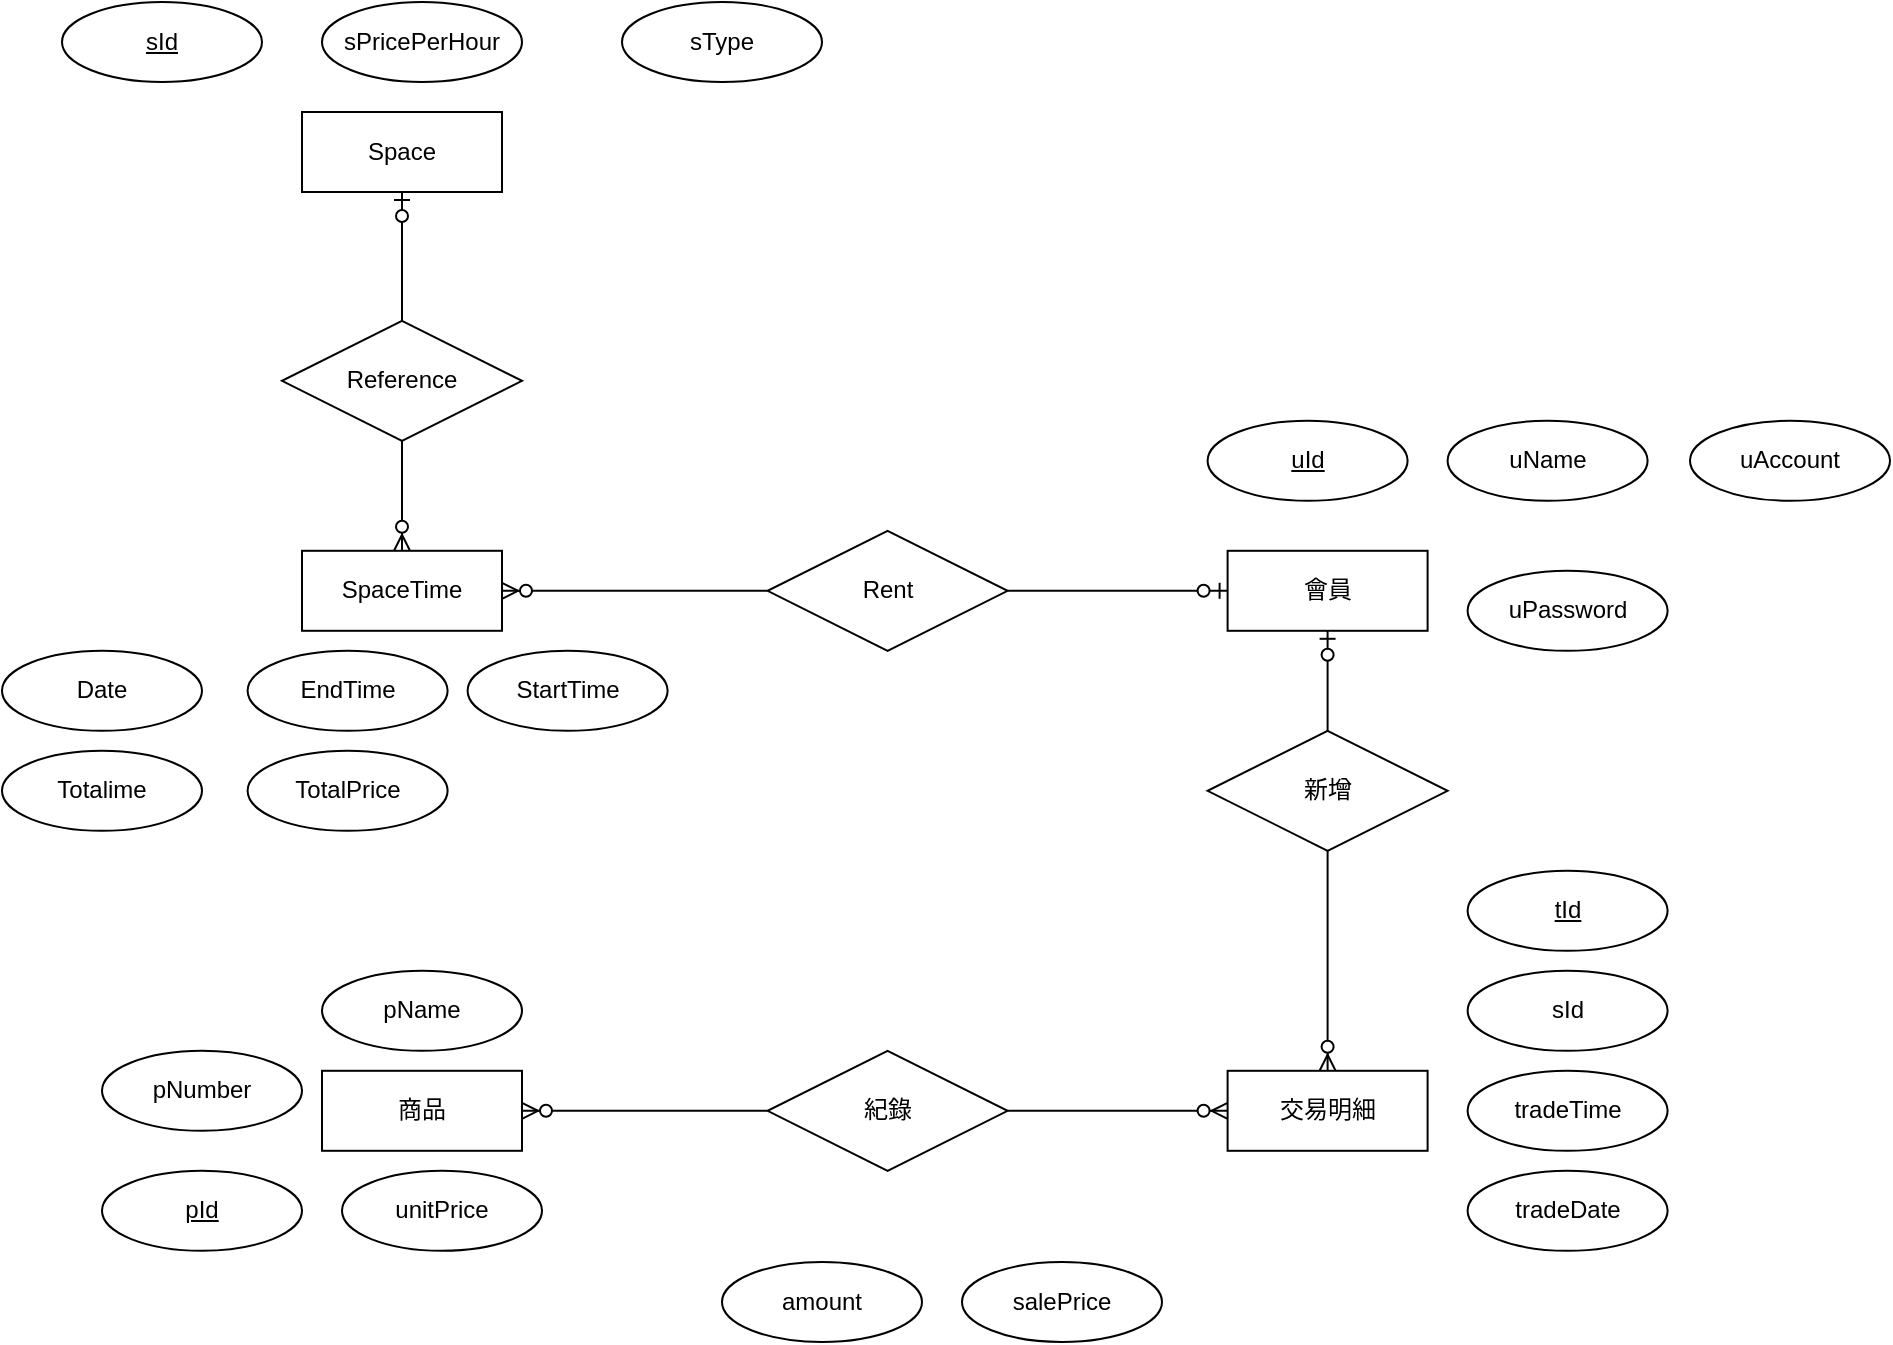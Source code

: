 <mxfile version="14.6.1" type="device" pages="2"><diagram id="7uOVOn8pxdPwHYiMgEIt" name="Page-1"><mxGraphModel dx="2594" dy="711" grid="1" gridSize="10" guides="1" tooltips="1" connect="1" arrows="1" fold="1" page="1" pageScale="1" pageWidth="827" pageHeight="1169" math="0" shadow="0"><root><mxCell id="0"/><mxCell id="1" parent="0"/><mxCell id="dEc3xyqrJsni6U6AlQ8k-4" value="商品" style="whiteSpace=wrap;html=1;align=center;" parent="1" vertex="1"><mxGeometry x="-320.0" y="684.4" width="100" height="40" as="geometry"/></mxCell><mxCell id="dEc3xyqrJsni6U6AlQ8k-5" value="會員" style="whiteSpace=wrap;html=1;align=center;" parent="1" vertex="1"><mxGeometry x="132.8" y="424.4" width="100" height="40" as="geometry"/></mxCell><mxCell id="dEc3xyqrJsni6U6AlQ8k-8" value="" style="edgeStyle=orthogonalEdgeStyle;rounded=0;orthogonalLoop=1;jettySize=auto;html=1;endArrow=ERzeroToOne;endFill=1;" parent="1" source="dEc3xyqrJsni6U6AlQ8k-19" target="dEc3xyqrJsni6U6AlQ8k-5" edge="1"><mxGeometry relative="1" as="geometry"><mxPoint x="182.8" y="514.4" as="sourcePoint"/></mxGeometry></mxCell><mxCell id="dEc3xyqrJsni6U6AlQ8k-9" value="" style="edgeStyle=orthogonalEdgeStyle;rounded=0;orthogonalLoop=1;jettySize=auto;html=1;endArrow=ERzeroToMany;endFill=1;entryX=0.5;entryY=0;entryDx=0;entryDy=0;" parent="1" source="dEc3xyqrJsni6U6AlQ8k-19" target="dEc3xyqrJsni6U6AlQ8k-18" edge="1"><mxGeometry relative="1" as="geometry"><mxPoint x="182.8" y="574.4" as="sourcePoint"/><mxPoint x="182.8" y="624.4" as="targetPoint"/></mxGeometry></mxCell><mxCell id="dEc3xyqrJsni6U6AlQ8k-12" value="" style="edgeStyle=orthogonalEdgeStyle;rounded=0;orthogonalLoop=1;jettySize=auto;html=1;endArrow=ERzeroToMany;endFill=1;entryX=0;entryY=0.5;entryDx=0;entryDy=0;" parent="1" source="dEc3xyqrJsni6U6AlQ8k-14" target="dEc3xyqrJsni6U6AlQ8k-18" edge="1"><mxGeometry relative="1" as="geometry"><mxPoint x="132.8" y="644.4" as="targetPoint"/></mxGeometry></mxCell><mxCell id="dEc3xyqrJsni6U6AlQ8k-13" value="" style="edgeStyle=orthogonalEdgeStyle;rounded=0;orthogonalLoop=1;jettySize=auto;html=1;endArrow=ERzeroToMany;endFill=1;" parent="1" source="dEc3xyqrJsni6U6AlQ8k-14" target="dEc3xyqrJsni6U6AlQ8k-4" edge="1"><mxGeometry relative="1" as="geometry"/></mxCell><mxCell id="dEc3xyqrJsni6U6AlQ8k-14" value="紀錄" style="shape=rhombus;perimeter=rhombusPerimeter;whiteSpace=wrap;html=1;align=center;" parent="1" vertex="1"><mxGeometry x="-97.2" y="674.4" width="120" height="60" as="geometry"/></mxCell><mxCell id="dEc3xyqrJsni6U6AlQ8k-15" value="pId" style="ellipse;whiteSpace=wrap;html=1;align=center;fontStyle=4;" parent="1" vertex="1"><mxGeometry x="-430.0" y="734.4" width="100" height="40" as="geometry"/></mxCell><mxCell id="dEc3xyqrJsni6U6AlQ8k-16" value="pName&lt;span style=&quot;color: rgba(0 , 0 , 0 , 0) ; font-family: monospace ; font-size: 0px&quot;&gt;%3CmxGraphModel%3E%3Croot%3E%3CmxCell%20id%3D%220%22%2F%3E%3CmxCell%20id%3D%221%22%20parent%3D%220%22%2F%3E%3CmxCell%20id%3D%222%22%20value%3D%22pId%22%20style%3D%22ellipse%3BwhiteSpace%3Dwrap%3Bhtml%3D1%3Balign%3Dcenter%3BfontStyle%3D4%3B%22%20vertex%3D%221%22%20parent%3D%221%22%3E%3CmxGeometry%20x%3D%2260%22%20y%3D%22220%22%20width%3D%22100%22%20height%3D%2240%22%20as%3D%22geometry%22%2F%3E%3C%2FmxCell%3E%3C%2Froot%3E%3C%2FmxGraphModel%3E&lt;/span&gt;" style="ellipse;whiteSpace=wrap;html=1;align=center;" parent="1" vertex="1"><mxGeometry x="-320.0" y="634.4" width="100" height="40" as="geometry"/></mxCell><mxCell id="dEc3xyqrJsni6U6AlQ8k-17" value="pNumber" style="ellipse;whiteSpace=wrap;html=1;align=center;" parent="1" vertex="1"><mxGeometry x="-430.0" y="674.4" width="100" height="40" as="geometry"/></mxCell><mxCell id="dEc3xyqrJsni6U6AlQ8k-18" value="交易明細" style="whiteSpace=wrap;html=1;align=center;" parent="1" vertex="1"><mxGeometry x="132.8" y="684.4" width="100" height="40" as="geometry"/></mxCell><mxCell id="dEc3xyqrJsni6U6AlQ8k-19" value="新增" style="shape=rhombus;perimeter=rhombusPerimeter;whiteSpace=wrap;html=1;align=center;" parent="1" vertex="1"><mxGeometry x="122.8" y="514.4" width="120" height="60" as="geometry"/></mxCell><mxCell id="dEc3xyqrJsni6U6AlQ8k-20" value="tId" style="ellipse;whiteSpace=wrap;html=1;align=center;fontStyle=4;" parent="1" vertex="1"><mxGeometry x="252.8" y="584.4" width="100" height="40" as="geometry"/></mxCell><mxCell id="dEc3xyqrJsni6U6AlQ8k-21" value="sId" style="ellipse;whiteSpace=wrap;html=1;align=center;" parent="1" vertex="1"><mxGeometry x="252.8" y="634.4" width="100" height="40" as="geometry"/></mxCell><mxCell id="dEc3xyqrJsni6U6AlQ8k-22" value="uId" style="ellipse;whiteSpace=wrap;html=1;align=center;fontStyle=4;" parent="1" vertex="1"><mxGeometry x="122.8" y="359.4" width="100" height="40" as="geometry"/></mxCell><mxCell id="dEc3xyqrJsni6U6AlQ8k-23" value="uName" style="ellipse;whiteSpace=wrap;html=1;align=center;" parent="1" vertex="1"><mxGeometry x="242.8" y="359.4" width="100" height="40" as="geometry"/></mxCell><mxCell id="dEc3xyqrJsni6U6AlQ8k-24" value="unitPrice" style="ellipse;whiteSpace=wrap;html=1;align=center;" parent="1" vertex="1"><mxGeometry x="-310.0" y="734.4" width="100" height="40" as="geometry"/></mxCell><mxCell id="dEc3xyqrJsni6U6AlQ8k-25" value="salePrice" style="ellipse;whiteSpace=wrap;html=1;align=center;" parent="1" vertex="1"><mxGeometry x="-0.0" y="780.0" width="100" height="40" as="geometry"/></mxCell><mxCell id="dEc3xyqrJsni6U6AlQ8k-26" value="amount" style="ellipse;whiteSpace=wrap;html=1;align=center;" parent="1" vertex="1"><mxGeometry x="-120.0" y="780.0" width="100" height="40" as="geometry"/></mxCell><mxCell id="dEc3xyqrJsni6U6AlQ8k-27" value="SpaceTime" style="whiteSpace=wrap;html=1;align=center;" parent="1" vertex="1"><mxGeometry x="-330.0" y="424.4" width="100" height="40" as="geometry"/></mxCell><mxCell id="dEc3xyqrJsni6U6AlQ8k-28" value="" style="edgeStyle=orthogonalEdgeStyle;rounded=0;orthogonalLoop=1;jettySize=auto;html=1;endArrow=ERzeroToOne;endFill=1;" parent="1" source="dEc3xyqrJsni6U6AlQ8k-30" target="dEc3xyqrJsni6U6AlQ8k-5" edge="1"><mxGeometry relative="1" as="geometry"/></mxCell><mxCell id="dEc3xyqrJsni6U6AlQ8k-29" value="" style="edgeStyle=orthogonalEdgeStyle;rounded=0;orthogonalLoop=1;jettySize=auto;html=1;endArrow=ERzeroToMany;endFill=1;" parent="1" source="dEc3xyqrJsni6U6AlQ8k-30" target="dEc3xyqrJsni6U6AlQ8k-27" edge="1"><mxGeometry relative="1" as="geometry"/></mxCell><mxCell id="dEc3xyqrJsni6U6AlQ8k-30" value="Rent" style="shape=rhombus;perimeter=rhombusPerimeter;whiteSpace=wrap;html=1;align=center;" parent="1" vertex="1"><mxGeometry x="-97.2" y="414.4" width="120" height="60" as="geometry"/></mxCell><mxCell id="dEc3xyqrJsni6U6AlQ8k-36" value="sId" style="ellipse;whiteSpace=wrap;html=1;align=center;fontStyle=4;" parent="1" vertex="1"><mxGeometry x="-450.0" y="150.0" width="100" height="40" as="geometry"/></mxCell><mxCell id="I3R2TyrMvCsEuLBWC6eF-8" value="EndTime" style="ellipse;whiteSpace=wrap;html=1;align=center;" parent="1" vertex="1"><mxGeometry x="-357.2" y="474.4" width="100" height="40" as="geometry"/></mxCell><mxCell id="I3R2TyrMvCsEuLBWC6eF-9" value="StartTime" style="ellipse;whiteSpace=wrap;html=1;align=center;" parent="1" vertex="1"><mxGeometry x="-247.2" y="474.4" width="100" height="40" as="geometry"/></mxCell><mxCell id="I3R2TyrMvCsEuLBWC6eF-10" value="TotalPrice" style="ellipse;whiteSpace=wrap;html=1;align=center;" parent="1" vertex="1"><mxGeometry x="-357.2" y="524.4" width="100" height="40" as="geometry"/></mxCell><mxCell id="Ksoj2WrB5v9vIey5neBO-1" value="Space" style="whiteSpace=wrap;html=1;align=center;" parent="1" vertex="1"><mxGeometry x="-330" y="205" width="100" height="40" as="geometry"/></mxCell><mxCell id="Ksoj2WrB5v9vIey5neBO-4" value="" style="edgeStyle=orthogonalEdgeStyle;rounded=0;orthogonalLoop=1;jettySize=auto;html=1;endArrow=ERzeroToMany;endFill=1;" parent="1" source="Ksoj2WrB5v9vIey5neBO-3" target="dEc3xyqrJsni6U6AlQ8k-27" edge="1"><mxGeometry relative="1" as="geometry"/></mxCell><mxCell id="Ksoj2WrB5v9vIey5neBO-5" value="" style="edgeStyle=orthogonalEdgeStyle;rounded=0;orthogonalLoop=1;jettySize=auto;html=1;endArrow=ERzeroToOne;endFill=1;" parent="1" source="Ksoj2WrB5v9vIey5neBO-3" target="Ksoj2WrB5v9vIey5neBO-1" edge="1"><mxGeometry relative="1" as="geometry"/></mxCell><mxCell id="Ksoj2WrB5v9vIey5neBO-3" value="Reference" style="shape=rhombus;perimeter=rhombusPerimeter;whiteSpace=wrap;html=1;align=center;" parent="1" vertex="1"><mxGeometry x="-340" y="309.4" width="120" height="60" as="geometry"/></mxCell><mxCell id="Ksoj2WrB5v9vIey5neBO-9" value="sPricePerHour" style="ellipse;whiteSpace=wrap;html=1;align=center;" parent="1" vertex="1"><mxGeometry x="-320.0" y="150.0" width="100" height="40" as="geometry"/></mxCell><mxCell id="Ksoj2WrB5v9vIey5neBO-10" value="sType" style="ellipse;whiteSpace=wrap;html=1;align=center;" parent="1" vertex="1"><mxGeometry x="-170.0" y="150.0" width="100" height="40" as="geometry"/></mxCell><mxCell id="Ksoj2WrB5v9vIey5neBO-11" style="edgeStyle=orthogonalEdgeStyle;rounded=0;orthogonalLoop=1;jettySize=auto;html=1;exitX=0.5;exitY=1;exitDx=0;exitDy=0;endArrow=ERoneToMany;endFill=0;" parent="1" source="Ksoj2WrB5v9vIey5neBO-10" target="Ksoj2WrB5v9vIey5neBO-10" edge="1"><mxGeometry relative="1" as="geometry"/></mxCell><mxCell id="63ikCfxkVLBz5iPcAXIH-1" value="tradeTime&lt;span style=&quot;color: rgba(0 , 0 , 0 , 0) ; font-family: monospace ; font-size: 0px&quot;&gt;%3CmxGraphModel%3E%3Croot%3E%3CmxCell%20id%3D%220%22%2F%3E%3CmxCell%20id%3D%221%22%20parent%3D%220%22%2F%3E%3CmxCell%20id%3D%222%22%20value%3D%22oNumber%22%20style%3D%22ellipse%3BwhiteSpace%3Dwrap%3Bhtml%3D1%3Balign%3Dcenter%3B%22%20vertex%3D%221%22%20parent%3D%221%22%3E%3CmxGeometry%20x%3D%22252.8%22%20y%3D%22644.4%22%20width%3D%22100%22%20height%3D%2240%22%20as%3D%22geometry%22%2F%3E%3C%2FmxCell%3E%3C%2Froot%3E%3C%2FmxGraphModel%3E&lt;/span&gt;" style="ellipse;whiteSpace=wrap;html=1;align=center;" vertex="1" parent="1"><mxGeometry x="252.8" y="684.4" width="100" height="40" as="geometry"/></mxCell><mxCell id="63ikCfxkVLBz5iPcAXIH-2" value="tradeDate" style="ellipse;whiteSpace=wrap;html=1;align=center;" vertex="1" parent="1"><mxGeometry x="252.8" y="734.4" width="100" height="40" as="geometry"/></mxCell><mxCell id="SB9uiWI9mcBx2eE5aRDN-2" value="Totalime" style="ellipse;whiteSpace=wrap;html=1;align=center;" vertex="1" parent="1"><mxGeometry x="-480.0" y="524.4" width="100" height="40" as="geometry"/></mxCell><mxCell id="SB9uiWI9mcBx2eE5aRDN-3" value="Date" style="ellipse;whiteSpace=wrap;html=1;align=center;" vertex="1" parent="1"><mxGeometry x="-480.0" y="474.4" width="100" height="40" as="geometry"/></mxCell><mxCell id="SB9uiWI9mcBx2eE5aRDN-4" style="edgeStyle=orthogonalEdgeStyle;rounded=0;orthogonalLoop=1;jettySize=auto;html=1;exitX=0.5;exitY=1;exitDx=0;exitDy=0;" edge="1" parent="1" source="dEc3xyqrJsni6U6AlQ8k-16" target="dEc3xyqrJsni6U6AlQ8k-16"><mxGeometry relative="1" as="geometry"/></mxCell><mxCell id="SB9uiWI9mcBx2eE5aRDN-5" value="uAccount" style="ellipse;whiteSpace=wrap;html=1;align=center;" vertex="1" parent="1"><mxGeometry x="364.0" y="359.4" width="100" height="40" as="geometry"/></mxCell><mxCell id="SB9uiWI9mcBx2eE5aRDN-6" value="uPassword" style="ellipse;whiteSpace=wrap;html=1;align=center;" vertex="1" parent="1"><mxGeometry x="252.8" y="434.4" width="100" height="40" as="geometry"/></mxCell></root></mxGraphModel></diagram><diagram name="Page-2" id="WUnMcUaGsn9I9XPXSkTl"><mxGraphModel dx="3421" dy="711" grid="1" gridSize="10" guides="1" tooltips="1" connect="1" arrows="1" fold="1" page="1" pageScale="1" pageWidth="827" pageHeight="1169" math="0" shadow="0"><root><mxCell id="Irt1fuMgeFl2EfF3wDxZ-0"/><mxCell id="Irt1fuMgeFl2EfF3wDxZ-1" parent="Irt1fuMgeFl2EfF3wDxZ-0"/><mxCell id="sW9dUTmGVEVV_ZXtgeGa-14" value="Product" style="shape=table;startSize=30;container=1;collapsible=1;childLayout=tableLayout;fixedRows=1;rowLines=0;fontStyle=1;align=center;resizeLast=1;" parent="Irt1fuMgeFl2EfF3wDxZ-1" vertex="1"><mxGeometry x="-120" y="390" width="180" height="160" as="geometry"/></mxCell><mxCell id="sW9dUTmGVEVV_ZXtgeGa-15" value="" style="shape=partialRectangle;collapsible=0;dropTarget=0;pointerEvents=0;fillColor=none;top=0;left=0;bottom=1;right=0;points=[[0,0.5],[1,0.5]];portConstraint=eastwest;" parent="sW9dUTmGVEVV_ZXtgeGa-14" vertex="1"><mxGeometry y="30" width="180" height="30" as="geometry"/></mxCell><mxCell id="sW9dUTmGVEVV_ZXtgeGa-16" value="PK" style="shape=partialRectangle;connectable=0;fillColor=none;top=0;left=0;bottom=0;right=0;fontStyle=1;overflow=hidden;" parent="sW9dUTmGVEVV_ZXtgeGa-15" vertex="1"><mxGeometry width="30" height="30" as="geometry"/></mxCell><mxCell id="sW9dUTmGVEVV_ZXtgeGa-17" value="pId" style="shape=partialRectangle;connectable=0;fillColor=none;top=0;left=0;bottom=0;right=0;align=left;spacingLeft=6;fontStyle=5;overflow=hidden;" parent="sW9dUTmGVEVV_ZXtgeGa-15" vertex="1"><mxGeometry x="30" width="150" height="30" as="geometry"/></mxCell><mxCell id="sW9dUTmGVEVV_ZXtgeGa-18" value="" style="shape=partialRectangle;collapsible=0;dropTarget=0;pointerEvents=0;fillColor=none;top=0;left=0;bottom=0;right=0;points=[[0,0.5],[1,0.5]];portConstraint=eastwest;" parent="sW9dUTmGVEVV_ZXtgeGa-14" vertex="1"><mxGeometry y="60" width="180" height="30" as="geometry"/></mxCell><mxCell id="sW9dUTmGVEVV_ZXtgeGa-19" value="" style="shape=partialRectangle;connectable=0;fillColor=none;top=0;left=0;bottom=0;right=0;editable=1;overflow=hidden;" parent="sW9dUTmGVEVV_ZXtgeGa-18" vertex="1"><mxGeometry width="30" height="30" as="geometry"/></mxCell><mxCell id="sW9dUTmGVEVV_ZXtgeGa-20" value="pName" style="shape=partialRectangle;connectable=0;fillColor=none;top=0;left=0;bottom=0;right=0;align=left;spacingLeft=6;overflow=hidden;" parent="sW9dUTmGVEVV_ZXtgeGa-18" vertex="1"><mxGeometry x="30" width="150" height="30" as="geometry"/></mxCell><mxCell id="sW9dUTmGVEVV_ZXtgeGa-21" value="" style="shape=partialRectangle;collapsible=0;dropTarget=0;pointerEvents=0;fillColor=none;top=0;left=0;bottom=0;right=0;points=[[0,0.5],[1,0.5]];portConstraint=eastwest;" parent="sW9dUTmGVEVV_ZXtgeGa-14" vertex="1"><mxGeometry y="90" width="180" height="30" as="geometry"/></mxCell><mxCell id="sW9dUTmGVEVV_ZXtgeGa-22" value="" style="shape=partialRectangle;connectable=0;fillColor=none;top=0;left=0;bottom=0;right=0;editable=1;overflow=hidden;" parent="sW9dUTmGVEVV_ZXtgeGa-21" vertex="1"><mxGeometry width="30" height="30" as="geometry"/></mxCell><mxCell id="sW9dUTmGVEVV_ZXtgeGa-23" value="pNumber" style="shape=partialRectangle;connectable=0;fillColor=none;top=0;left=0;bottom=0;right=0;align=left;spacingLeft=6;overflow=hidden;" parent="sW9dUTmGVEVV_ZXtgeGa-21" vertex="1"><mxGeometry x="30" width="150" height="30" as="geometry"/></mxCell><mxCell id="sW9dUTmGVEVV_ZXtgeGa-24" value="" style="shape=partialRectangle;collapsible=0;dropTarget=0;pointerEvents=0;fillColor=none;top=0;left=0;bottom=0;right=0;points=[[0,0.5],[1,0.5]];portConstraint=eastwest;" parent="sW9dUTmGVEVV_ZXtgeGa-14" vertex="1"><mxGeometry y="120" width="180" height="30" as="geometry"/></mxCell><mxCell id="sW9dUTmGVEVV_ZXtgeGa-25" value="" style="shape=partialRectangle;connectable=0;fillColor=none;top=0;left=0;bottom=0;right=0;editable=1;overflow=hidden;" parent="sW9dUTmGVEVV_ZXtgeGa-24" vertex="1"><mxGeometry width="30" height="30" as="geometry"/></mxCell><mxCell id="sW9dUTmGVEVV_ZXtgeGa-26" value="unitPrice" style="shape=partialRectangle;connectable=0;fillColor=none;top=0;left=0;bottom=0;right=0;align=left;spacingLeft=6;overflow=hidden;" parent="sW9dUTmGVEVV_ZXtgeGa-24" vertex="1"><mxGeometry x="30" width="150" height="30" as="geometry"/></mxCell><mxCell id="HRaL9Z6s8yM-2jvrN3WI-0" value="User" style="shape=table;startSize=30;container=1;collapsible=1;childLayout=tableLayout;fixedRows=1;rowLines=0;fontStyle=1;align=center;resizeLast=1;" parent="Irt1fuMgeFl2EfF3wDxZ-1" vertex="1"><mxGeometry x="-410" y="30" width="180" height="160" as="geometry"/></mxCell><mxCell id="HRaL9Z6s8yM-2jvrN3WI-1" value="" style="shape=partialRectangle;collapsible=0;dropTarget=0;pointerEvents=0;fillColor=none;top=0;left=0;bottom=1;right=0;points=[[0,0.5],[1,0.5]];portConstraint=eastwest;" parent="HRaL9Z6s8yM-2jvrN3WI-0" vertex="1"><mxGeometry y="30" width="180" height="30" as="geometry"/></mxCell><mxCell id="HRaL9Z6s8yM-2jvrN3WI-2" value="PK" style="shape=partialRectangle;connectable=0;fillColor=none;top=0;left=0;bottom=0;right=0;fontStyle=1;overflow=hidden;" parent="HRaL9Z6s8yM-2jvrN3WI-1" vertex="1"><mxGeometry width="30" height="30" as="geometry"/></mxCell><mxCell id="HRaL9Z6s8yM-2jvrN3WI-3" value="uId" style="shape=partialRectangle;connectable=0;fillColor=none;top=0;left=0;bottom=0;right=0;align=left;spacingLeft=6;fontStyle=5;overflow=hidden;" parent="HRaL9Z6s8yM-2jvrN3WI-1" vertex="1"><mxGeometry x="30" width="150" height="30" as="geometry"/></mxCell><mxCell id="HRaL9Z6s8yM-2jvrN3WI-4" value="" style="shape=partialRectangle;collapsible=0;dropTarget=0;pointerEvents=0;fillColor=none;top=0;left=0;bottom=0;right=0;points=[[0,0.5],[1,0.5]];portConstraint=eastwest;" parent="HRaL9Z6s8yM-2jvrN3WI-0" vertex="1"><mxGeometry y="60" width="180" height="30" as="geometry"/></mxCell><mxCell id="HRaL9Z6s8yM-2jvrN3WI-5" value="" style="shape=partialRectangle;connectable=0;fillColor=none;top=0;left=0;bottom=0;right=0;editable=1;overflow=hidden;" parent="HRaL9Z6s8yM-2jvrN3WI-4" vertex="1"><mxGeometry width="30" height="30" as="geometry"/></mxCell><mxCell id="HRaL9Z6s8yM-2jvrN3WI-6" value="uName" style="shape=partialRectangle;connectable=0;fillColor=none;top=0;left=0;bottom=0;right=0;align=left;spacingLeft=6;overflow=hidden;" parent="HRaL9Z6s8yM-2jvrN3WI-4" vertex="1"><mxGeometry x="30" width="150" height="30" as="geometry"/></mxCell><mxCell id="HRaL9Z6s8yM-2jvrN3WI-7" value="" style="shape=partialRectangle;collapsible=0;dropTarget=0;pointerEvents=0;fillColor=none;top=0;left=0;bottom=0;right=0;points=[[0,0.5],[1,0.5]];portConstraint=eastwest;" parent="HRaL9Z6s8yM-2jvrN3WI-0" vertex="1"><mxGeometry y="90" width="180" height="30" as="geometry"/></mxCell><mxCell id="HRaL9Z6s8yM-2jvrN3WI-8" value="" style="shape=partialRectangle;connectable=0;fillColor=none;top=0;left=0;bottom=0;right=0;editable=1;overflow=hidden;" parent="HRaL9Z6s8yM-2jvrN3WI-7" vertex="1"><mxGeometry width="30" height="30" as="geometry"/></mxCell><mxCell id="HRaL9Z6s8yM-2jvrN3WI-9" value="" style="shape=partialRectangle;connectable=0;fillColor=none;top=0;left=0;bottom=0;right=0;align=left;spacingLeft=6;overflow=hidden;" parent="HRaL9Z6s8yM-2jvrN3WI-7" vertex="1"><mxGeometry x="30" width="150" height="30" as="geometry"/></mxCell><mxCell id="HRaL9Z6s8yM-2jvrN3WI-10" value="" style="shape=partialRectangle;collapsible=0;dropTarget=0;pointerEvents=0;fillColor=none;top=0;left=0;bottom=0;right=0;points=[[0,0.5],[1,0.5]];portConstraint=eastwest;" parent="HRaL9Z6s8yM-2jvrN3WI-0" vertex="1"><mxGeometry y="120" width="180" height="30" as="geometry"/></mxCell><mxCell id="HRaL9Z6s8yM-2jvrN3WI-11" value="" style="shape=partialRectangle;connectable=0;fillColor=none;top=0;left=0;bottom=0;right=0;editable=1;overflow=hidden;" parent="HRaL9Z6s8yM-2jvrN3WI-10" vertex="1"><mxGeometry width="30" height="30" as="geometry"/></mxCell><mxCell id="HRaL9Z6s8yM-2jvrN3WI-12" value="" style="shape=partialRectangle;connectable=0;fillColor=none;top=0;left=0;bottom=0;right=0;align=left;spacingLeft=6;overflow=hidden;" parent="HRaL9Z6s8yM-2jvrN3WI-10" vertex="1"><mxGeometry x="30" width="150" height="30" as="geometry"/></mxCell><mxCell id="TzzDAFInonCKMVKo5Ica-0" value="Record" style="shape=table;startSize=30;container=1;collapsible=1;childLayout=tableLayout;fixedRows=1;rowLines=0;fontStyle=1;align=center;resizeLast=1;" parent="Irt1fuMgeFl2EfF3wDxZ-1" vertex="1"><mxGeometry x="-90" y="50" width="180" height="250" as="geometry"/></mxCell><mxCell id="kJINS_Gc1oIIGLEXQ00x-0" value="" style="shape=partialRectangle;collapsible=0;dropTarget=0;pointerEvents=0;fillColor=none;top=0;left=0;bottom=1;right=0;points=[[0,0.5],[1,0.5]];portConstraint=eastwest;" parent="TzzDAFInonCKMVKo5Ica-0" vertex="1"><mxGeometry y="30" width="180" height="30" as="geometry"/></mxCell><mxCell id="kJINS_Gc1oIIGLEXQ00x-1" value="PK" style="shape=partialRectangle;connectable=0;fillColor=none;top=0;left=0;bottom=0;right=0;fontStyle=1;overflow=hidden;" parent="kJINS_Gc1oIIGLEXQ00x-0" vertex="1"><mxGeometry width="30" height="30" as="geometry"/></mxCell><mxCell id="kJINS_Gc1oIIGLEXQ00x-2" value="tId" style="shape=partialRectangle;connectable=0;fillColor=none;top=0;left=0;bottom=0;right=0;align=left;spacingLeft=6;fontStyle=5;overflow=hidden;" parent="kJINS_Gc1oIIGLEXQ00x-0" vertex="1"><mxGeometry x="30" width="150" height="30" as="geometry"/></mxCell><mxCell id="Gaf7iPl2dzxdkrJzHgWv-41" value="" style="shape=partialRectangle;collapsible=0;dropTarget=0;pointerEvents=0;fillColor=none;top=0;left=0;bottom=1;right=0;points=[[0,0.5],[1,0.5]];portConstraint=eastwest;" parent="TzzDAFInonCKMVKo5Ica-0" vertex="1"><mxGeometry y="60" width="180" height="30" as="geometry"/></mxCell><mxCell id="Gaf7iPl2dzxdkrJzHgWv-42" value="PK" style="shape=partialRectangle;connectable=0;fillColor=none;top=0;left=0;bottom=0;right=0;fontStyle=1;overflow=hidden;" parent="Gaf7iPl2dzxdkrJzHgWv-41" vertex="1"><mxGeometry width="30" height="30" as="geometry"/></mxCell><mxCell id="Gaf7iPl2dzxdkrJzHgWv-43" value="pId" style="shape=partialRectangle;connectable=0;fillColor=none;top=0;left=0;bottom=0;right=0;align=left;spacingLeft=6;fontStyle=5;overflow=hidden;" parent="Gaf7iPl2dzxdkrJzHgWv-41" vertex="1"><mxGeometry x="30" width="150" height="30" as="geometry"/></mxCell><mxCell id="TzzDAFInonCKMVKo5Ica-4" value="" style="shape=partialRectangle;collapsible=0;dropTarget=0;pointerEvents=0;fillColor=none;top=0;left=0;bottom=0;right=0;points=[[0,0.5],[1,0.5]];portConstraint=eastwest;" parent="TzzDAFInonCKMVKo5Ica-0" vertex="1"><mxGeometry y="90" width="180" height="30" as="geometry"/></mxCell><mxCell id="TzzDAFInonCKMVKo5Ica-5" value="" style="shape=partialRectangle;connectable=0;fillColor=none;top=0;left=0;bottom=0;right=0;editable=1;overflow=hidden;" parent="TzzDAFInonCKMVKo5Ica-4" vertex="1"><mxGeometry width="30" height="30" as="geometry"/></mxCell><mxCell id="TzzDAFInonCKMVKo5Ica-6" value="amount" style="shape=partialRectangle;connectable=0;fillColor=none;top=0;left=0;bottom=0;right=0;align=left;spacingLeft=6;overflow=hidden;" parent="TzzDAFInonCKMVKo5Ica-4" vertex="1"><mxGeometry x="30" width="150" height="30" as="geometry"/></mxCell><mxCell id="PmChSc-_DsaNXFazv6Ym-0" value="" style="shape=partialRectangle;collapsible=0;dropTarget=0;pointerEvents=0;fillColor=none;top=0;left=0;bottom=0;right=0;points=[[0,0.5],[1,0.5]];portConstraint=eastwest;" parent="TzzDAFInonCKMVKo5Ica-0" vertex="1"><mxGeometry y="120" width="180" height="30" as="geometry"/></mxCell><mxCell id="PmChSc-_DsaNXFazv6Ym-1" value="" style="shape=partialRectangle;connectable=0;fillColor=none;top=0;left=0;bottom=0;right=0;editable=1;overflow=hidden;" parent="PmChSc-_DsaNXFazv6Ym-0" vertex="1"><mxGeometry width="30" height="30" as="geometry"/></mxCell><mxCell id="PmChSc-_DsaNXFazv6Ym-2" value="salePrice" style="shape=partialRectangle;connectable=0;fillColor=none;top=0;left=0;bottom=0;right=0;align=left;spacingLeft=6;overflow=hidden;" parent="PmChSc-_DsaNXFazv6Ym-0" vertex="1"><mxGeometry x="30" width="150" height="30" as="geometry"/></mxCell><mxCell id="3J4iua58hS5E0ojxm-7U-0" value="" style="shape=partialRectangle;collapsible=0;dropTarget=0;pointerEvents=0;fillColor=none;top=0;left=0;bottom=0;right=0;points=[[0,0.5],[1,0.5]];portConstraint=eastwest;" parent="TzzDAFInonCKMVKo5Ica-0" vertex="1"><mxGeometry y="150" width="180" height="30" as="geometry"/></mxCell><mxCell id="3J4iua58hS5E0ojxm-7U-1" value="" style="shape=partialRectangle;connectable=0;fillColor=none;top=0;left=0;bottom=0;right=0;editable=1;overflow=hidden;" parent="3J4iua58hS5E0ojxm-7U-0" vertex="1"><mxGeometry width="30" height="30" as="geometry"/></mxCell><mxCell id="3J4iua58hS5E0ojxm-7U-2" value="" style="shape=partialRectangle;connectable=0;fillColor=none;top=0;left=0;bottom=0;right=0;align=left;spacingLeft=6;overflow=hidden;" parent="3J4iua58hS5E0ojxm-7U-0" vertex="1"><mxGeometry x="30" width="150" height="30" as="geometry"/></mxCell><mxCell id="TzzDAFInonCKMVKo5Ica-7" value="" style="shape=partialRectangle;collapsible=0;dropTarget=0;pointerEvents=0;fillColor=none;top=0;left=0;bottom=0;right=0;points=[[0,0.5],[1,0.5]];portConstraint=eastwest;" parent="TzzDAFInonCKMVKo5Ica-0" vertex="1"><mxGeometry y="180" width="180" height="30" as="geometry"/></mxCell><mxCell id="TzzDAFInonCKMVKo5Ica-8" value="" style="shape=partialRectangle;connectable=0;fillColor=none;top=0;left=0;bottom=0;right=0;editable=1;overflow=hidden;" parent="TzzDAFInonCKMVKo5Ica-7" vertex="1"><mxGeometry width="30" height="30" as="geometry"/></mxCell><mxCell id="TzzDAFInonCKMVKo5Ica-9" value="" style="shape=partialRectangle;connectable=0;fillColor=none;top=0;left=0;bottom=0;right=0;align=left;spacingLeft=6;overflow=hidden;" parent="TzzDAFInonCKMVKo5Ica-7" vertex="1"><mxGeometry x="30" width="150" height="30" as="geometry"/></mxCell><mxCell id="TzzDAFInonCKMVKo5Ica-10" value="" style="shape=partialRectangle;collapsible=0;dropTarget=0;pointerEvents=0;fillColor=none;top=0;left=0;bottom=0;right=0;points=[[0,0.5],[1,0.5]];portConstraint=eastwest;" parent="TzzDAFInonCKMVKo5Ica-0" vertex="1"><mxGeometry y="210" width="180" height="30" as="geometry"/></mxCell><mxCell id="TzzDAFInonCKMVKo5Ica-11" value="" style="shape=partialRectangle;connectable=0;fillColor=none;top=0;left=0;bottom=0;right=0;editable=1;overflow=hidden;" parent="TzzDAFInonCKMVKo5Ica-10" vertex="1"><mxGeometry width="30" height="30" as="geometry"/></mxCell><mxCell id="TzzDAFInonCKMVKo5Ica-12" value="" style="shape=partialRectangle;connectable=0;fillColor=none;top=0;left=0;bottom=0;right=0;align=left;spacingLeft=6;overflow=hidden;" parent="TzzDAFInonCKMVKo5Ica-10" vertex="1"><mxGeometry x="30" width="150" height="30" as="geometry"/></mxCell><mxCell id="vUQFU3wp7XYhKlgF85Ie-0" value="Trade" style="shape=table;startSize=30;container=1;collapsible=1;childLayout=tableLayout;fixedRows=1;rowLines=0;fontStyle=1;align=center;resizeLast=1;" parent="Irt1fuMgeFl2EfF3wDxZ-1" vertex="1"><mxGeometry x="-400" y="260" width="180" height="190" as="geometry"/></mxCell><mxCell id="vUQFU3wp7XYhKlgF85Ie-1" value="" style="shape=partialRectangle;collapsible=0;dropTarget=0;pointerEvents=0;fillColor=none;top=0;left=0;bottom=1;right=0;points=[[0,0.5],[1,0.5]];portConstraint=eastwest;" parent="vUQFU3wp7XYhKlgF85Ie-0" vertex="1"><mxGeometry y="30" width="180" height="30" as="geometry"/></mxCell><mxCell id="vUQFU3wp7XYhKlgF85Ie-2" value="PK" style="shape=partialRectangle;connectable=0;fillColor=none;top=0;left=0;bottom=0;right=0;fontStyle=1;overflow=hidden;" parent="vUQFU3wp7XYhKlgF85Ie-1" vertex="1"><mxGeometry width="30" height="30" as="geometry"/></mxCell><mxCell id="vUQFU3wp7XYhKlgF85Ie-3" value="tId" style="shape=partialRectangle;connectable=0;fillColor=none;top=0;left=0;bottom=0;right=0;align=left;spacingLeft=6;fontStyle=5;overflow=hidden;" parent="vUQFU3wp7XYhKlgF85Ie-1" vertex="1"><mxGeometry x="30" width="150" height="30" as="geometry"/></mxCell><mxCell id="vUQFU3wp7XYhKlgF85Ie-4" value="" style="shape=partialRectangle;collapsible=0;dropTarget=0;pointerEvents=0;fillColor=none;top=0;left=0;bottom=0;right=0;points=[[0,0.5],[1,0.5]];portConstraint=eastwest;" parent="vUQFU3wp7XYhKlgF85Ie-0" vertex="1"><mxGeometry y="60" width="180" height="30" as="geometry"/></mxCell><mxCell id="vUQFU3wp7XYhKlgF85Ie-5" value="" style="shape=partialRectangle;connectable=0;fillColor=none;top=0;left=0;bottom=0;right=0;editable=1;overflow=hidden;" parent="vUQFU3wp7XYhKlgF85Ie-4" vertex="1"><mxGeometry width="30" height="30" as="geometry"/></mxCell><mxCell id="vUQFU3wp7XYhKlgF85Ie-6" value="uId" style="shape=partialRectangle;connectable=0;fillColor=none;top=0;left=0;bottom=0;right=0;align=left;spacingLeft=6;overflow=hidden;" parent="vUQFU3wp7XYhKlgF85Ie-4" vertex="1"><mxGeometry x="30" width="150" height="30" as="geometry"/></mxCell><mxCell id="vUQFU3wp7XYhKlgF85Ie-7" value="" style="shape=partialRectangle;collapsible=0;dropTarget=0;pointerEvents=0;fillColor=none;top=0;left=0;bottom=0;right=0;points=[[0,0.5],[1,0.5]];portConstraint=eastwest;" parent="vUQFU3wp7XYhKlgF85Ie-0" vertex="1"><mxGeometry y="90" width="180" height="30" as="geometry"/></mxCell><mxCell id="vUQFU3wp7XYhKlgF85Ie-8" value="" style="shape=partialRectangle;connectable=0;fillColor=none;top=0;left=0;bottom=0;right=0;editable=1;overflow=hidden;" parent="vUQFU3wp7XYhKlgF85Ie-7" vertex="1"><mxGeometry width="30" height="30" as="geometry"/></mxCell><mxCell id="vUQFU3wp7XYhKlgF85Ie-9" value="sId" style="shape=partialRectangle;connectable=0;fillColor=none;top=0;left=0;bottom=0;right=0;align=left;spacingLeft=6;overflow=hidden;" parent="vUQFU3wp7XYhKlgF85Ie-7" vertex="1"><mxGeometry x="30" width="150" height="30" as="geometry"/></mxCell><mxCell id="vUQFU3wp7XYhKlgF85Ie-10" value="" style="shape=partialRectangle;collapsible=0;dropTarget=0;pointerEvents=0;fillColor=none;top=0;left=0;bottom=0;right=0;points=[[0,0.5],[1,0.5]];portConstraint=eastwest;" parent="vUQFU3wp7XYhKlgF85Ie-0" vertex="1"><mxGeometry y="120" width="180" height="30" as="geometry"/></mxCell><mxCell id="vUQFU3wp7XYhKlgF85Ie-11" value="" style="shape=partialRectangle;connectable=0;fillColor=none;top=0;left=0;bottom=0;right=0;editable=1;overflow=hidden;" parent="vUQFU3wp7XYhKlgF85Ie-10" vertex="1"><mxGeometry width="30" height="30" as="geometry"/></mxCell><mxCell id="vUQFU3wp7XYhKlgF85Ie-12" value="tradeDate" style="shape=partialRectangle;connectable=0;fillColor=none;top=0;left=0;bottom=0;right=0;align=left;spacingLeft=6;overflow=hidden;" parent="vUQFU3wp7XYhKlgF85Ie-10" vertex="1"><mxGeometry x="30" width="150" height="30" as="geometry"/></mxCell><mxCell id="Nrn9TGkVkbRmnCidbCRm-14" value="" style="shape=partialRectangle;collapsible=0;dropTarget=0;pointerEvents=0;fillColor=none;top=0;left=0;bottom=0;right=0;points=[[0,0.5],[1,0.5]];portConstraint=eastwest;" vertex="1" parent="vUQFU3wp7XYhKlgF85Ie-0"><mxGeometry y="150" width="180" height="30" as="geometry"/></mxCell><mxCell id="Nrn9TGkVkbRmnCidbCRm-15" value="" style="shape=partialRectangle;connectable=0;fillColor=none;top=0;left=0;bottom=0;right=0;editable=1;overflow=hidden;" vertex="1" parent="Nrn9TGkVkbRmnCidbCRm-14"><mxGeometry width="30" height="30" as="geometry"/></mxCell><mxCell id="Nrn9TGkVkbRmnCidbCRm-16" value="tradeTime" style="shape=partialRectangle;connectable=0;fillColor=none;top=0;left=0;bottom=0;right=0;align=left;spacingLeft=6;overflow=hidden;" vertex="1" parent="Nrn9TGkVkbRmnCidbCRm-14"><mxGeometry x="30" width="150" height="30" as="geometry"/></mxCell><mxCell id="88ubQs2Bn27U12FS_yX_-1" style="edgeStyle=orthogonalEdgeStyle;rounded=0;orthogonalLoop=1;jettySize=auto;html=1;exitX=0;exitY=0.5;exitDx=0;exitDy=0;entryX=0;entryY=0.5;entryDx=0;entryDy=0;endArrow=block;endFill=1;" parent="Irt1fuMgeFl2EfF3wDxZ-1" source="Gaf7iPl2dzxdkrJzHgWv-41" target="sW9dUTmGVEVV_ZXtgeGa-15" edge="1"><mxGeometry relative="1" as="geometry"><Array as="points"><mxPoint x="-140" y="125"/><mxPoint x="-140" y="435"/></Array></mxGeometry></mxCell><mxCell id="_tMBdQGnR8D5DtyUGHt5-17" style="edgeStyle=orthogonalEdgeStyle;rounded=0;orthogonalLoop=1;jettySize=auto;html=1;exitX=0;exitY=0.5;exitDx=0;exitDy=0;endArrow=block;endFill=1;" parent="Irt1fuMgeFl2EfF3wDxZ-1" source="kJINS_Gc1oIIGLEXQ00x-0" target="vUQFU3wp7XYhKlgF85Ie-1" edge="1"><mxGeometry relative="1" as="geometry"/></mxCell><mxCell id="WgEKp1t4wth17K6AwmaC-0" value="SpaceTime" style="shape=table;startSize=30;container=1;collapsible=1;childLayout=tableLayout;fixedRows=1;rowLines=0;fontStyle=1;align=center;resizeLast=1;" parent="Irt1fuMgeFl2EfF3wDxZ-1" vertex="1"><mxGeometry x="-900" y="200" width="180" height="190" as="geometry"/></mxCell><mxCell id="WgEKp1t4wth17K6AwmaC-1" value="" style="shape=partialRectangle;collapsible=0;dropTarget=0;pointerEvents=0;fillColor=none;top=0;left=0;bottom=1;right=0;points=[[0,0.5],[1,0.5]];portConstraint=eastwest;" parent="WgEKp1t4wth17K6AwmaC-0" vertex="1"><mxGeometry y="30" width="180" height="30" as="geometry"/></mxCell><mxCell id="WgEKp1t4wth17K6AwmaC-2" value="PK" style="shape=partialRectangle;connectable=0;fillColor=none;top=0;left=0;bottom=0;right=0;fontStyle=1;overflow=hidden;" parent="WgEKp1t4wth17K6AwmaC-1" vertex="1"><mxGeometry width="30" height="30" as="geometry"/></mxCell><mxCell id="WgEKp1t4wth17K6AwmaC-3" value="sId" style="shape=partialRectangle;connectable=0;fillColor=none;top=0;left=0;bottom=0;right=0;align=left;spacingLeft=6;fontStyle=5;overflow=hidden;" parent="WgEKp1t4wth17K6AwmaC-1" vertex="1"><mxGeometry x="30" width="150" height="30" as="geometry"/></mxCell><mxCell id="jL9nYlUNoMfL2__RhSUE-3" value="" style="shape=partialRectangle;collapsible=0;dropTarget=0;pointerEvents=0;fillColor=none;top=0;left=0;bottom=1;right=0;points=[[0,0.5],[1,0.5]];portConstraint=eastwest;" parent="WgEKp1t4wth17K6AwmaC-0" vertex="1"><mxGeometry y="60" width="180" height="30" as="geometry"/></mxCell><mxCell id="jL9nYlUNoMfL2__RhSUE-4" value="PK" style="shape=partialRectangle;connectable=0;fillColor=none;top=0;left=0;bottom=0;right=0;fontStyle=1;overflow=hidden;" parent="jL9nYlUNoMfL2__RhSUE-3" vertex="1"><mxGeometry width="30" height="30" as="geometry"/></mxCell><mxCell id="jL9nYlUNoMfL2__RhSUE-5" value="uId" style="shape=partialRectangle;connectable=0;fillColor=none;top=0;left=0;bottom=0;right=0;align=left;spacingLeft=6;fontStyle=5;overflow=hidden;" parent="jL9nYlUNoMfL2__RhSUE-3" vertex="1"><mxGeometry x="30" width="150" height="30" as="geometry"/></mxCell><mxCell id="WgEKp1t4wth17K6AwmaC-4" value="" style="shape=partialRectangle;collapsible=0;dropTarget=0;pointerEvents=0;fillColor=none;top=0;left=0;bottom=0;right=0;points=[[0,0.5],[1,0.5]];portConstraint=eastwest;" parent="WgEKp1t4wth17K6AwmaC-0" vertex="1"><mxGeometry y="90" width="180" height="30" as="geometry"/></mxCell><mxCell id="WgEKp1t4wth17K6AwmaC-5" value="" style="shape=partialRectangle;connectable=0;fillColor=none;top=0;left=0;bottom=0;right=0;editable=1;overflow=hidden;" parent="WgEKp1t4wth17K6AwmaC-4" vertex="1"><mxGeometry width="30" height="30" as="geometry"/></mxCell><mxCell id="WgEKp1t4wth17K6AwmaC-6" value="pTotalPrice" style="shape=partialRectangle;connectable=0;fillColor=none;top=0;left=0;bottom=0;right=0;align=left;spacingLeft=6;overflow=hidden;" parent="WgEKp1t4wth17K6AwmaC-4" vertex="1"><mxGeometry x="30" width="150" height="30" as="geometry"/></mxCell><mxCell id="WgEKp1t4wth17K6AwmaC-7" value="" style="shape=partialRectangle;collapsible=0;dropTarget=0;pointerEvents=0;fillColor=none;top=0;left=0;bottom=0;right=0;points=[[0,0.5],[1,0.5]];portConstraint=eastwest;" parent="WgEKp1t4wth17K6AwmaC-0" vertex="1"><mxGeometry y="120" width="180" height="30" as="geometry"/></mxCell><mxCell id="WgEKp1t4wth17K6AwmaC-8" value="" style="shape=partialRectangle;connectable=0;fillColor=none;top=0;left=0;bottom=0;right=0;editable=1;overflow=hidden;" parent="WgEKp1t4wth17K6AwmaC-7" vertex="1"><mxGeometry width="30" height="30" as="geometry"/></mxCell><mxCell id="WgEKp1t4wth17K6AwmaC-9" value="pStartTime" style="shape=partialRectangle;connectable=0;fillColor=none;top=0;left=0;bottom=0;right=0;align=left;spacingLeft=6;overflow=hidden;" parent="WgEKp1t4wth17K6AwmaC-7" vertex="1"><mxGeometry x="30" width="150" height="30" as="geometry"/></mxCell><mxCell id="WgEKp1t4wth17K6AwmaC-10" value="" style="shape=partialRectangle;collapsible=0;dropTarget=0;pointerEvents=0;fillColor=none;top=0;left=0;bottom=0;right=0;points=[[0,0.5],[1,0.5]];portConstraint=eastwest;" parent="WgEKp1t4wth17K6AwmaC-0" vertex="1"><mxGeometry y="150" width="180" height="30" as="geometry"/></mxCell><mxCell id="WgEKp1t4wth17K6AwmaC-11" value="" style="shape=partialRectangle;connectable=0;fillColor=none;top=0;left=0;bottom=0;right=0;editable=1;overflow=hidden;" parent="WgEKp1t4wth17K6AwmaC-10" vertex="1"><mxGeometry width="30" height="30" as="geometry"/></mxCell><mxCell id="WgEKp1t4wth17K6AwmaC-12" value="pEndTime" style="shape=partialRectangle;connectable=0;fillColor=none;top=0;left=0;bottom=0;right=0;align=left;spacingLeft=6;overflow=hidden;" parent="WgEKp1t4wth17K6AwmaC-10" vertex="1"><mxGeometry x="30" width="150" height="30" as="geometry"/></mxCell><mxCell id="yNFBEX5UREqLYQllXh8G-0" value="Space" style="shape=table;startSize=30;container=1;collapsible=1;childLayout=tableLayout;fixedRows=1;rowLines=0;fontStyle=1;align=center;resizeLast=1;" parent="Irt1fuMgeFl2EfF3wDxZ-1" vertex="1"><mxGeometry x="-640" y="200" width="180" height="220" as="geometry"/></mxCell><mxCell id="yNFBEX5UREqLYQllXh8G-1" value="" style="shape=partialRectangle;collapsible=0;dropTarget=0;pointerEvents=0;fillColor=none;top=0;left=0;bottom=1;right=0;points=[[0,0.5],[1,0.5]];portConstraint=eastwest;" parent="yNFBEX5UREqLYQllXh8G-0" vertex="1"><mxGeometry y="30" width="180" height="30" as="geometry"/></mxCell><mxCell id="yNFBEX5UREqLYQllXh8G-2" value="PK" style="shape=partialRectangle;connectable=0;fillColor=none;top=0;left=0;bottom=0;right=0;fontStyle=1;overflow=hidden;" parent="yNFBEX5UREqLYQllXh8G-1" vertex="1"><mxGeometry width="30" height="30" as="geometry"/></mxCell><mxCell id="yNFBEX5UREqLYQllXh8G-3" value="sId" style="shape=partialRectangle;connectable=0;fillColor=none;top=0;left=0;bottom=0;right=0;align=left;spacingLeft=6;fontStyle=5;overflow=hidden;" parent="yNFBEX5UREqLYQllXh8G-1" vertex="1"><mxGeometry x="30" width="150" height="30" as="geometry"/></mxCell><mxCell id="yNFBEX5UREqLYQllXh8G-7" value="" style="shape=partialRectangle;collapsible=0;dropTarget=0;pointerEvents=0;fillColor=none;top=0;left=0;bottom=0;right=0;points=[[0,0.5],[1,0.5]];portConstraint=eastwest;" parent="yNFBEX5UREqLYQllXh8G-0" vertex="1"><mxGeometry y="60" width="180" height="30" as="geometry"/></mxCell><mxCell id="yNFBEX5UREqLYQllXh8G-8" value="" style="shape=partialRectangle;connectable=0;fillColor=none;top=0;left=0;bottom=0;right=0;editable=1;overflow=hidden;" parent="yNFBEX5UREqLYQllXh8G-7" vertex="1"><mxGeometry width="30" height="30" as="geometry"/></mxCell><mxCell id="yNFBEX5UREqLYQllXh8G-9" value="sType" style="shape=partialRectangle;connectable=0;fillColor=none;top=0;left=0;bottom=0;right=0;align=left;spacingLeft=6;overflow=hidden;" parent="yNFBEX5UREqLYQllXh8G-7" vertex="1"><mxGeometry x="30" width="150" height="30" as="geometry"/></mxCell><mxCell id="yNFBEX5UREqLYQllXh8G-10" value="" style="shape=partialRectangle;collapsible=0;dropTarget=0;pointerEvents=0;fillColor=none;top=0;left=0;bottom=0;right=0;points=[[0,0.5],[1,0.5]];portConstraint=eastwest;" parent="yNFBEX5UREqLYQllXh8G-0" vertex="1"><mxGeometry y="90" width="180" height="30" as="geometry"/></mxCell><mxCell id="yNFBEX5UREqLYQllXh8G-11" value="" style="shape=partialRectangle;connectable=0;fillColor=none;top=0;left=0;bottom=0;right=0;editable=1;overflow=hidden;" parent="yNFBEX5UREqLYQllXh8G-10" vertex="1"><mxGeometry width="30" height="30" as="geometry"/></mxCell><mxCell id="yNFBEX5UREqLYQllXh8G-12" value="sPricePerHour" style="shape=partialRectangle;connectable=0;fillColor=none;top=0;left=0;bottom=0;right=0;align=left;spacingLeft=6;overflow=hidden;" parent="yNFBEX5UREqLYQllXh8G-10" vertex="1"><mxGeometry x="30" width="150" height="30" as="geometry"/></mxCell><mxCell id="yNFBEX5UREqLYQllXh8G-13" value="" style="shape=partialRectangle;collapsible=0;dropTarget=0;pointerEvents=0;fillColor=none;top=0;left=0;bottom=0;right=0;points=[[0,0.5],[1,0.5]];portConstraint=eastwest;" parent="yNFBEX5UREqLYQllXh8G-0" vertex="1"><mxGeometry y="120" width="180" height="30" as="geometry"/></mxCell><mxCell id="yNFBEX5UREqLYQllXh8G-14" value="" style="shape=partialRectangle;connectable=0;fillColor=none;top=0;left=0;bottom=0;right=0;editable=1;overflow=hidden;" parent="yNFBEX5UREqLYQllXh8G-13" vertex="1"><mxGeometry width="30" height="30" as="geometry"/></mxCell><mxCell id="yNFBEX5UREqLYQllXh8G-15" value="" style="shape=partialRectangle;connectable=0;fillColor=none;top=0;left=0;bottom=0;right=0;align=left;spacingLeft=6;overflow=hidden;" parent="yNFBEX5UREqLYQllXh8G-13" vertex="1"><mxGeometry x="30" width="150" height="30" as="geometry"/></mxCell><mxCell id="yNFBEX5UREqLYQllXh8G-16" value="" style="shape=partialRectangle;collapsible=0;dropTarget=0;pointerEvents=0;fillColor=none;top=0;left=0;bottom=0;right=0;points=[[0,0.5],[1,0.5]];portConstraint=eastwest;" parent="yNFBEX5UREqLYQllXh8G-0" vertex="1"><mxGeometry y="150" width="180" height="30" as="geometry"/></mxCell><mxCell id="yNFBEX5UREqLYQllXh8G-17" value="" style="shape=partialRectangle;connectable=0;fillColor=none;top=0;left=0;bottom=0;right=0;editable=1;overflow=hidden;" parent="yNFBEX5UREqLYQllXh8G-16" vertex="1"><mxGeometry width="30" height="30" as="geometry"/></mxCell><mxCell id="yNFBEX5UREqLYQllXh8G-18" value="" style="shape=partialRectangle;connectable=0;fillColor=none;top=0;left=0;bottom=0;right=0;align=left;spacingLeft=6;overflow=hidden;" parent="yNFBEX5UREqLYQllXh8G-16" vertex="1"><mxGeometry x="30" width="150" height="30" as="geometry"/></mxCell><mxCell id="yNFBEX5UREqLYQllXh8G-19" value="" style="shape=partialRectangle;collapsible=0;dropTarget=0;pointerEvents=0;fillColor=none;top=0;left=0;bottom=0;right=0;points=[[0,0.5],[1,0.5]];portConstraint=eastwest;" parent="yNFBEX5UREqLYQllXh8G-0" vertex="1"><mxGeometry y="180" width="180" height="30" as="geometry"/></mxCell><mxCell id="yNFBEX5UREqLYQllXh8G-20" value="" style="shape=partialRectangle;connectable=0;fillColor=none;top=0;left=0;bottom=0;right=0;editable=1;overflow=hidden;" parent="yNFBEX5UREqLYQllXh8G-19" vertex="1"><mxGeometry width="30" height="30" as="geometry"/></mxCell><mxCell id="yNFBEX5UREqLYQllXh8G-21" value="" style="shape=partialRectangle;connectable=0;fillColor=none;top=0;left=0;bottom=0;right=0;align=left;spacingLeft=6;overflow=hidden;" parent="yNFBEX5UREqLYQllXh8G-19" vertex="1"><mxGeometry x="30" width="150" height="30" as="geometry"/></mxCell><mxCell id="gjP5XPaWykhDQ70M-siL-0" style="edgeStyle=orthogonalEdgeStyle;rounded=0;orthogonalLoop=1;jettySize=auto;html=1;exitX=1;exitY=0.5;exitDx=0;exitDy=0;entryX=0;entryY=0.5;entryDx=0;entryDy=0;endArrow=block;endFill=1;" parent="Irt1fuMgeFl2EfF3wDxZ-1" source="WgEKp1t4wth17K6AwmaC-1" target="yNFBEX5UREqLYQllXh8G-1" edge="1"><mxGeometry relative="1" as="geometry"/></mxCell><mxCell id="gjP5XPaWykhDQ70M-siL-1" style="edgeStyle=orthogonalEdgeStyle;rounded=0;orthogonalLoop=1;jettySize=auto;html=1;exitX=0;exitY=0.5;exitDx=0;exitDy=0;entryX=0;entryY=0.5;entryDx=0;entryDy=0;endArrow=classic;endFill=1;" parent="Irt1fuMgeFl2EfF3wDxZ-1" source="jL9nYlUNoMfL2__RhSUE-3" target="HRaL9Z6s8yM-2jvrN3WI-1" edge="1"><mxGeometry relative="1" as="geometry"/></mxCell><mxCell id="Nrn9TGkVkbRmnCidbCRm-0" style="edgeStyle=orthogonalEdgeStyle;rounded=0;orthogonalLoop=1;jettySize=auto;html=1;exitX=0;exitY=0.5;exitDx=0;exitDy=0;entryX=0;entryY=0.5;entryDx=0;entryDy=0;" edge="1" parent="Irt1fuMgeFl2EfF3wDxZ-1" source="vUQFU3wp7XYhKlgF85Ie-4" target="HRaL9Z6s8yM-2jvrN3WI-1"><mxGeometry relative="1" as="geometry"/></mxCell></root></mxGraphModel></diagram></mxfile>